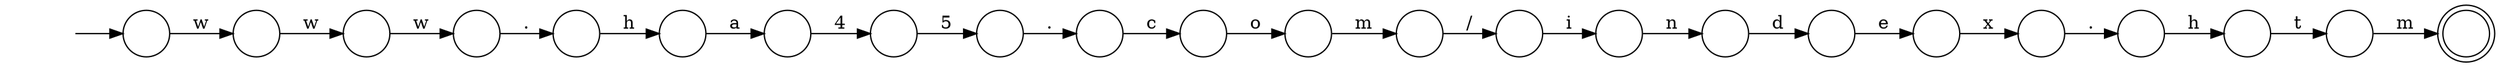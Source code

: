 digraph Automaton {
  rankdir = LR;
  0 [shape=circle,label=""];
  0 -> 19 [label="w"]
  1 [shape=circle,label=""];
  1 -> 16 [label="a"]
  2 [shape=doublecircle,label=""];
  3 [shape=circle,label=""];
  3 -> 11 [label="o"]
  4 [shape=circle,label=""];
  4 -> 2 [label="m"]
  5 [shape=circle,label=""];
  5 -> 20 [label="5"]
  6 [shape=circle,label=""];
  initial [shape=plaintext,label=""];
  initial -> 6
  6 -> 9 [label="w"]
  7 [shape=circle,label=""];
  7 -> 1 [label="h"]
  8 [shape=circle,label=""];
  8 -> 10 [label="x"]
  9 [shape=circle,label=""];
  9 -> 0 [label="w"]
  10 [shape=circle,label=""];
  10 -> 15 [label="."]
  11 [shape=circle,label=""];
  11 -> 12 [label="m"]
  12 [shape=circle,label=""];
  12 -> 21 [label="/"]
  13 [shape=circle,label=""];
  13 -> 22 [label="d"]
  14 [shape=circle,label=""];
  14 -> 13 [label="n"]
  15 [shape=circle,label=""];
  15 -> 18 [label="h"]
  16 [shape=circle,label=""];
  16 -> 5 [label="4"]
  17 [shape=circle,label=""];
  17 -> 3 [label="c"]
  18 [shape=circle,label=""];
  18 -> 4 [label="t"]
  19 [shape=circle,label=""];
  19 -> 7 [label="."]
  20 [shape=circle,label=""];
  20 -> 17 [label="."]
  21 [shape=circle,label=""];
  21 -> 14 [label="i"]
  22 [shape=circle,label=""];
  22 -> 8 [label="e"]
}
